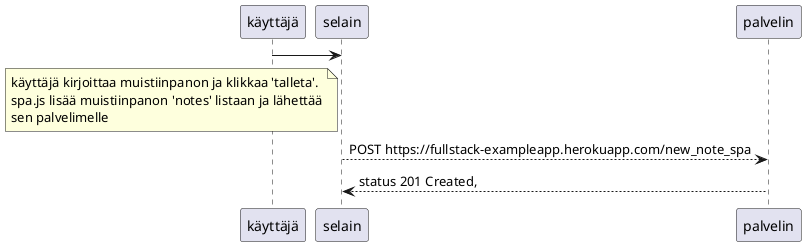 @startuml

käyttäjä->selain:
note left of selain
käyttäjä kirjoittaa muistiinpanon ja klikkaa 'talleta'.
spa.js lisää muistiinpanon 'notes' listaan ja lähettää
sen palvelimelle
end note
selain-->palvelin: POST https://fullstack-exampleapp.herokuapp.com/new_note_spa
palvelin-->selain: status 201 Created,

@enduml
